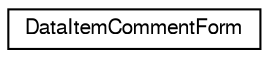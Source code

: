 digraph G
{
  edge [fontname="FreeSans",fontsize="10",labelfontname="FreeSans",labelfontsize="10"];
  node [fontname="FreeSans",fontsize="10",shape=record];
  rankdir="LR";
  Node1 [label="DataItemCommentForm",height=0.2,width=0.4,color="black", fillcolor="white", style="filled",URL="$classDataItemCommentForm.html"];
}
